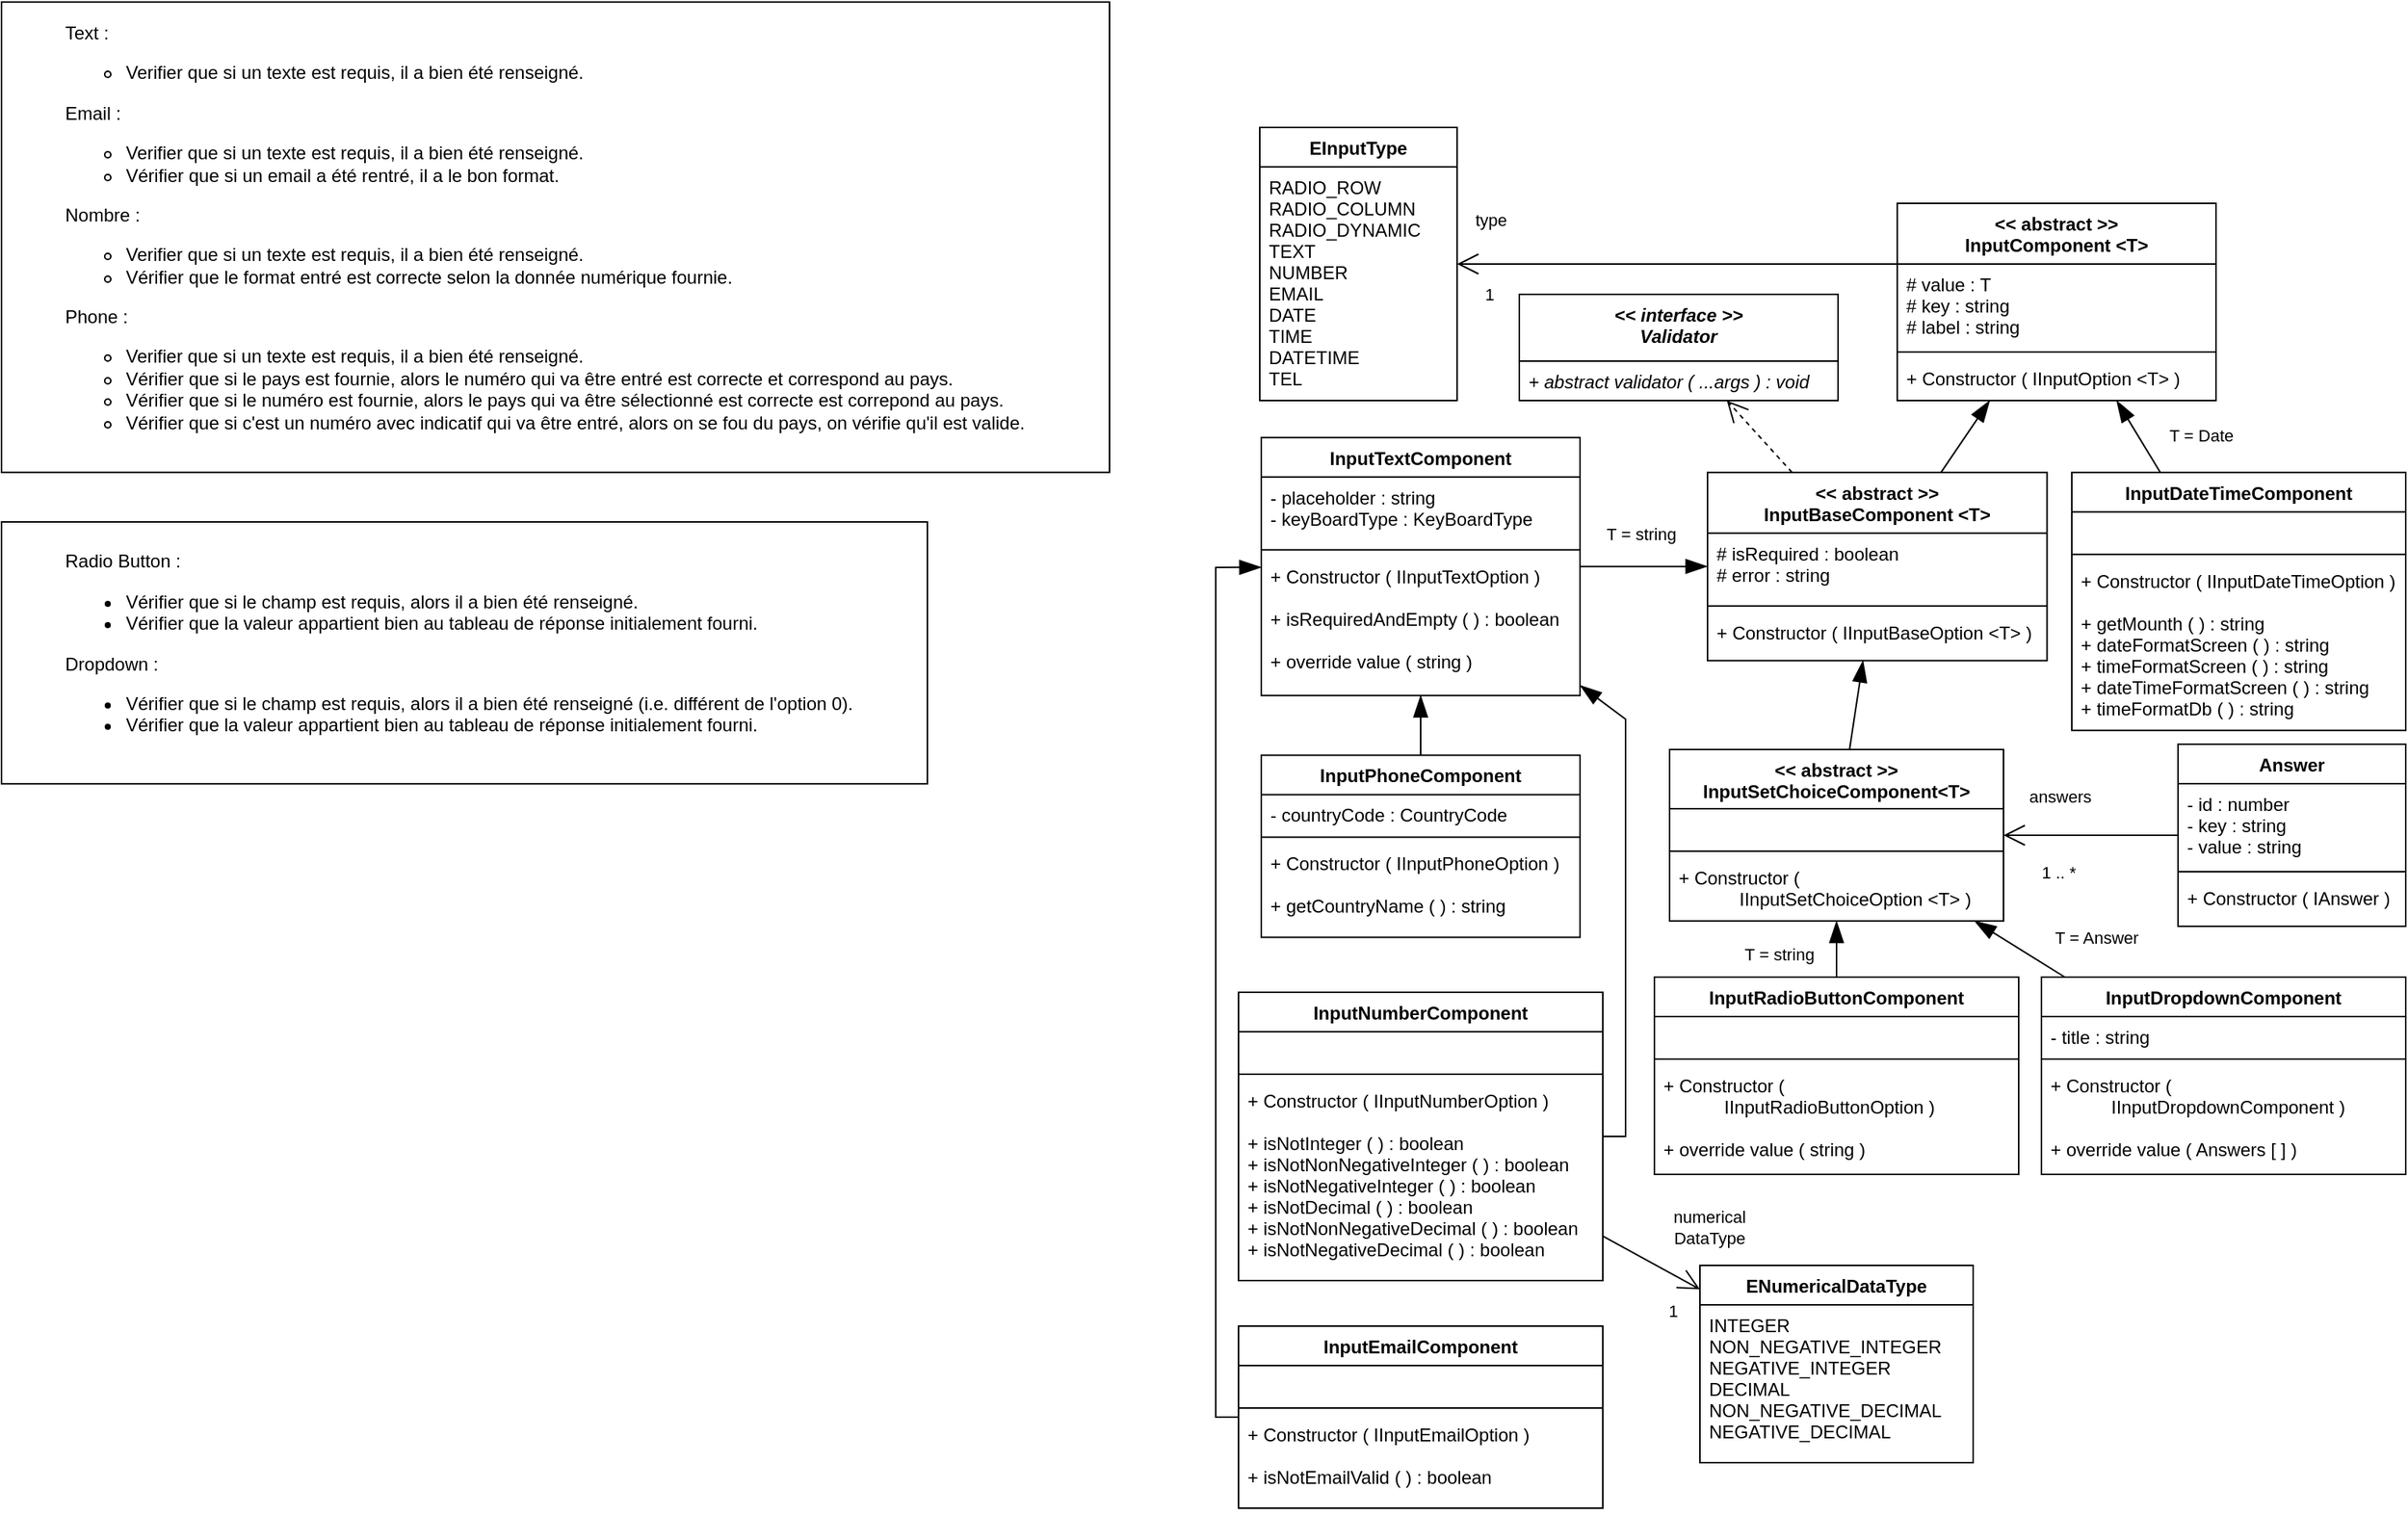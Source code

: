 <mxfile version="20.3.0" type="device"><diagram id="oLknjcHuUUipxlA5i6N5" name="Page-1"><mxGraphModel dx="1390" dy="2514" grid="1" gridSize="10" guides="1" tooltips="1" connect="1" arrows="1" fold="1" page="1" pageScale="1" pageWidth="827" pageHeight="1169" math="0" shadow="0"><root><mxCell id="0"/><mxCell id="1" parent="0"/><mxCell id="k_0akFqak8C3ro5YNcgT-83" value="&lt;&lt; abstract &gt;&gt;&#10;InputComponent &lt;T&gt;" style="swimlane;fontStyle=1;align=center;verticalAlign=top;childLayout=stackLayout;horizontal=1;startSize=40;horizontalStack=0;resizeParent=1;resizeParentMax=0;resizeLast=0;collapsible=1;marginBottom=0;" parent="1" vertex="1"><mxGeometry x="3779" y="190" width="210" height="130" as="geometry"/></mxCell><mxCell id="k_0akFqak8C3ro5YNcgT-84" value="# value : T&#10;# key : string&#10;# label : string" style="text;strokeColor=none;fillColor=none;align=left;verticalAlign=top;spacingLeft=4;spacingRight=4;overflow=hidden;rotatable=0;points=[[0,0.5],[1,0.5]];portConstraint=eastwest;" parent="k_0akFqak8C3ro5YNcgT-83" vertex="1"><mxGeometry y="40" width="210" height="54" as="geometry"/></mxCell><mxCell id="k_0akFqak8C3ro5YNcgT-85" value="" style="line;strokeWidth=1;fillColor=none;align=left;verticalAlign=middle;spacingTop=-1;spacingLeft=3;spacingRight=3;rotatable=0;labelPosition=right;points=[];portConstraint=eastwest;" parent="k_0akFqak8C3ro5YNcgT-83" vertex="1"><mxGeometry y="94" width="210" height="8" as="geometry"/></mxCell><mxCell id="k_0akFqak8C3ro5YNcgT-86" value="+ Constructor ( IInputOption &lt;T&gt; )" style="text;strokeColor=none;fillColor=none;align=left;verticalAlign=top;spacingLeft=4;spacingRight=4;overflow=hidden;rotatable=0;points=[[0,0.5],[1,0.5]];portConstraint=eastwest;" parent="k_0akFqak8C3ro5YNcgT-83" vertex="1"><mxGeometry y="102" width="210" height="28" as="geometry"/></mxCell><mxCell id="k_0akFqak8C3ro5YNcgT-87" value="EInputType" style="swimlane;fontStyle=1;align=center;verticalAlign=top;childLayout=stackLayout;horizontal=1;startSize=26;horizontalStack=0;resizeParent=1;resizeParentMax=0;resizeLast=0;collapsible=1;marginBottom=0;" parent="1" vertex="1"><mxGeometry x="3359" y="140" width="130" height="180" as="geometry"/></mxCell><mxCell id="k_0akFqak8C3ro5YNcgT-88" value="RADIO_ROW&#10;    RADIO_COLUMN&#10;    RADIO_DYNAMIC&#10;    TEXT&#10;    NUMBER&#10;    EMAIL&#10;    DATE&#10;    TIME&#10;    DATETIME&#10;TEL" style="text;strokeColor=none;fillColor=none;align=left;verticalAlign=top;spacingLeft=4;spacingRight=4;overflow=hidden;rotatable=0;points=[[0,0.5],[1,0.5]];portConstraint=eastwest;" parent="k_0akFqak8C3ro5YNcgT-87" vertex="1"><mxGeometry y="26" width="130" height="154" as="geometry"/></mxCell><mxCell id="k_0akFqak8C3ro5YNcgT-89" value="" style="endArrow=open;html=1;rounded=0;endFill=0;endSize=12;startSize=12;" parent="1" source="k_0akFqak8C3ro5YNcgT-83" target="k_0akFqak8C3ro5YNcgT-87" edge="1"><mxGeometry width="50" height="50" relative="1" as="geometry"><mxPoint x="3017" y="496" as="sourcePoint"/><mxPoint x="3560" y="120" as="targetPoint"/><Array as="points"><mxPoint x="3780" y="230"/></Array></mxGeometry></mxCell><mxCell id="k_0akFqak8C3ro5YNcgT-90" value="type" style="edgeLabel;html=1;align=center;verticalAlign=middle;resizable=0;points=[];" parent="k_0akFqak8C3ro5YNcgT-89" vertex="1" connectable="0"><mxGeometry x="-0.674" relative="1" as="geometry"><mxPoint x="-223" y="-29" as="offset"/></mxGeometry></mxCell><mxCell id="k_0akFqak8C3ro5YNcgT-91" value="1" style="edgeLabel;html=1;align=center;verticalAlign=middle;resizable=0;points=[];" parent="k_0akFqak8C3ro5YNcgT-89" vertex="1" connectable="0"><mxGeometry x="-0.396" y="-3" relative="1" as="geometry"><mxPoint x="-183" y="23" as="offset"/></mxGeometry></mxCell><mxCell id="k_0akFqak8C3ro5YNcgT-92" value="&lt;&lt; abstract &gt;&gt;&#10;InputBaseComponent &lt;T&gt;" style="swimlane;fontStyle=1;align=center;verticalAlign=top;childLayout=stackLayout;horizontal=1;startSize=40;horizontalStack=0;resizeParent=1;resizeParentMax=0;resizeLast=0;collapsible=1;marginBottom=0;" parent="1" vertex="1"><mxGeometry x="3654" y="367.33" width="223.7" height="124" as="geometry"/></mxCell><mxCell id="k_0akFqak8C3ro5YNcgT-93" value="# isRequired : boolean&#10;# error : string" style="text;strokeColor=none;fillColor=none;align=left;verticalAlign=top;spacingLeft=4;spacingRight=4;overflow=hidden;rotatable=0;points=[[0,0.5],[1,0.5]];portConstraint=eastwest;" parent="k_0akFqak8C3ro5YNcgT-92" vertex="1"><mxGeometry y="40" width="223.7" height="44" as="geometry"/></mxCell><mxCell id="k_0akFqak8C3ro5YNcgT-94" value="" style="line;strokeWidth=1;fillColor=none;align=left;verticalAlign=middle;spacingTop=-1;spacingLeft=3;spacingRight=3;rotatable=0;labelPosition=right;points=[];portConstraint=eastwest;" parent="k_0akFqak8C3ro5YNcgT-92" vertex="1"><mxGeometry y="84" width="223.7" height="8" as="geometry"/></mxCell><mxCell id="k_0akFqak8C3ro5YNcgT-95" value="+ Constructor ( IInputBaseOption &lt;T&gt; )" style="text;strokeColor=none;fillColor=none;align=left;verticalAlign=top;spacingLeft=4;spacingRight=4;overflow=hidden;rotatable=0;points=[[0,0.5],[1,0.5]];portConstraint=eastwest;" parent="k_0akFqak8C3ro5YNcgT-92" vertex="1"><mxGeometry y="92" width="223.7" height="32" as="geometry"/></mxCell><mxCell id="k_0akFqak8C3ro5YNcgT-100" value="" style="endArrow=blockThin;html=1;rounded=0;endFill=1;endSize=12;startSize=12;" parent="1" source="k_0akFqak8C3ro5YNcgT-92" target="k_0akFqak8C3ro5YNcgT-83" edge="1"><mxGeometry width="50" height="50" relative="1" as="geometry"><mxPoint x="2906.002" y="941.0" as="sourcePoint"/><mxPoint x="3034.987" y="841.0" as="targetPoint"/></mxGeometry></mxCell><mxCell id="k_0akFqak8C3ro5YNcgT-103" value="InputTextComponent" style="swimlane;fontStyle=1;align=center;verticalAlign=top;childLayout=stackLayout;horizontal=1;startSize=26;horizontalStack=0;resizeParent=1;resizeParentMax=0;resizeLast=0;collapsible=1;marginBottom=0;" parent="1" vertex="1"><mxGeometry x="3360" y="344.33" width="210" height="170" as="geometry"/></mxCell><mxCell id="k_0akFqak8C3ro5YNcgT-104" value="- placeholder : string&#10;- keyBoardType : KeyBoardType&#10;" style="text;strokeColor=none;fillColor=none;align=left;verticalAlign=top;spacingLeft=4;spacingRight=4;overflow=hidden;rotatable=0;points=[[0,0.5],[1,0.5]];portConstraint=eastwest;" parent="k_0akFqak8C3ro5YNcgT-103" vertex="1"><mxGeometry y="26" width="210" height="44" as="geometry"/></mxCell><mxCell id="k_0akFqak8C3ro5YNcgT-105" value="" style="line;strokeWidth=1;fillColor=none;align=left;verticalAlign=middle;spacingTop=-1;spacingLeft=3;spacingRight=3;rotatable=0;labelPosition=right;points=[];portConstraint=eastwest;" parent="k_0akFqak8C3ro5YNcgT-103" vertex="1"><mxGeometry y="70" width="210" height="8" as="geometry"/></mxCell><mxCell id="k_0akFqak8C3ro5YNcgT-106" value="+ Constructor ( IInputTextOption )&#10;&#10;+ isRequiredAndEmpty ( ) : boolean&#10;&#10;+ override value ( string )" style="text;strokeColor=none;fillColor=none;align=left;verticalAlign=top;spacingLeft=4;spacingRight=4;overflow=hidden;rotatable=0;points=[[0,0.5],[1,0.5]];portConstraint=eastwest;" parent="k_0akFqak8C3ro5YNcgT-103" vertex="1"><mxGeometry y="78" width="210" height="92" as="geometry"/></mxCell><mxCell id="k_0akFqak8C3ro5YNcgT-107" value="" style="endArrow=blockThin;html=1;rounded=0;endFill=1;endSize=12;startSize=12;" parent="1" source="k_0akFqak8C3ro5YNcgT-103" target="k_0akFqak8C3ro5YNcgT-92" edge="1"><mxGeometry width="50" height="50" relative="1" as="geometry"><mxPoint x="3034.89" y="992" as="sourcePoint"/><mxPoint x="2910.003" y="905" as="targetPoint"/><Array as="points"/></mxGeometry></mxCell><mxCell id="k_0akFqak8C3ro5YNcgT-108" value="T = string" style="edgeLabel;html=1;align=center;verticalAlign=middle;resizable=0;points=[];" parent="k_0akFqak8C3ro5YNcgT-107" vertex="1" connectable="0"><mxGeometry x="-0.301" y="-2" relative="1" as="geometry"><mxPoint x="10" y="-24" as="offset"/></mxGeometry></mxCell><mxCell id="k_0akFqak8C3ro5YNcgT-165" value="InputEmailComponent" style="swimlane;fontStyle=1;align=center;verticalAlign=top;childLayout=stackLayout;horizontal=1;startSize=26;horizontalStack=0;resizeParent=1;resizeParentMax=0;resizeLast=0;collapsible=1;marginBottom=0;" parent="1" vertex="1"><mxGeometry x="3345" y="930" width="240" height="120" as="geometry"/></mxCell><mxCell id="k_0akFqak8C3ro5YNcgT-166" value=" " style="text;strokeColor=none;fillColor=none;align=left;verticalAlign=top;spacingLeft=4;spacingRight=4;overflow=hidden;rotatable=0;points=[[0,0.5],[1,0.5]];portConstraint=eastwest;" parent="k_0akFqak8C3ro5YNcgT-165" vertex="1"><mxGeometry y="26" width="240" height="24" as="geometry"/></mxCell><mxCell id="k_0akFqak8C3ro5YNcgT-167" value="" style="line;strokeWidth=1;fillColor=none;align=left;verticalAlign=middle;spacingTop=-1;spacingLeft=3;spacingRight=3;rotatable=0;labelPosition=right;points=[];portConstraint=eastwest;" parent="k_0akFqak8C3ro5YNcgT-165" vertex="1"><mxGeometry y="50" width="240" height="8" as="geometry"/></mxCell><mxCell id="k_0akFqak8C3ro5YNcgT-168" value="+ Constructor ( IInputEmailOption )&#10;&#10;+ isNotEmailValid ( ) : boolean" style="text;strokeColor=none;fillColor=none;align=left;verticalAlign=top;spacingLeft=4;spacingRight=4;overflow=hidden;rotatable=0;points=[[0,0.5],[1,0.5]];portConstraint=eastwest;" parent="k_0akFqak8C3ro5YNcgT-165" vertex="1"><mxGeometry y="58" width="240" height="62" as="geometry"/></mxCell><mxCell id="k_0akFqak8C3ro5YNcgT-169" value="" style="endArrow=blockThin;html=1;rounded=0;endFill=1;endSize=12;startSize=12;" parent="1" source="k_0akFqak8C3ro5YNcgT-165" target="k_0akFqak8C3ro5YNcgT-103" edge="1"><mxGeometry width="50" height="50" relative="1" as="geometry"><mxPoint x="2834" y="562.66" as="sourcePoint"/><mxPoint x="3020.3" y="515.925" as="targetPoint"/><Array as="points"><mxPoint x="3330" y="990"/><mxPoint x="3330" y="430"/></Array></mxGeometry></mxCell><mxCell id="k_0akFqak8C3ro5YNcgT-171" value="InputNumberComponent" style="swimlane;fontStyle=1;align=center;verticalAlign=top;childLayout=stackLayout;horizontal=1;startSize=26;horizontalStack=0;resizeParent=1;resizeParentMax=0;resizeLast=0;collapsible=1;marginBottom=0;" parent="1" vertex="1"><mxGeometry x="3345" y="710" width="240" height="190" as="geometry"/></mxCell><mxCell id="k_0akFqak8C3ro5YNcgT-172" value=" " style="text;strokeColor=none;fillColor=none;align=left;verticalAlign=top;spacingLeft=4;spacingRight=4;overflow=hidden;rotatable=0;points=[[0,0.5],[1,0.5]];portConstraint=eastwest;" parent="k_0akFqak8C3ro5YNcgT-171" vertex="1"><mxGeometry y="26" width="240" height="24" as="geometry"/></mxCell><mxCell id="k_0akFqak8C3ro5YNcgT-173" value="" style="line;strokeWidth=1;fillColor=none;align=left;verticalAlign=middle;spacingTop=-1;spacingLeft=3;spacingRight=3;rotatable=0;labelPosition=right;points=[];portConstraint=eastwest;" parent="k_0akFqak8C3ro5YNcgT-171" vertex="1"><mxGeometry y="50" width="240" height="8" as="geometry"/></mxCell><mxCell id="k_0akFqak8C3ro5YNcgT-174" value="+ Constructor ( IInputNumberOption )&#10;&#10;+ isNotInteger ( ) : boolean&#10;+ isNotNonNegativeInteger ( ) : boolean&#10;+ isNotNegativeInteger ( ) : boolean&#10;+ isNotDecimal ( ) : boolean&#10;+ isNotNonNegativeDecimal ( ) : boolean&#10;+ isNotNegativeDecimal ( ) : boolean" style="text;strokeColor=none;fillColor=none;align=left;verticalAlign=top;spacingLeft=4;spacingRight=4;overflow=hidden;rotatable=0;points=[[0,0.5],[1,0.5]];portConstraint=eastwest;" parent="k_0akFqak8C3ro5YNcgT-171" vertex="1"><mxGeometry y="58" width="240" height="132" as="geometry"/></mxCell><mxCell id="k_0akFqak8C3ro5YNcgT-175" value="ENumericalDataType" style="swimlane;fontStyle=1;align=center;verticalAlign=top;childLayout=stackLayout;horizontal=1;startSize=26;horizontalStack=0;resizeParent=1;resizeParentMax=0;resizeLast=0;collapsible=1;marginBottom=0;" parent="1" vertex="1"><mxGeometry x="3649" y="890.0" width="180" height="130" as="geometry"/></mxCell><mxCell id="k_0akFqak8C3ro5YNcgT-176" value="INTEGER&#10;NON_NEGATIVE_INTEGER&#10;NEGATIVE_INTEGER&#10;DECIMAL&#10;NON_NEGATIVE_DECIMAL&#10;NEGATIVE_DECIMAL" style="text;strokeColor=none;fillColor=none;align=left;verticalAlign=top;spacingLeft=4;spacingRight=4;overflow=hidden;rotatable=0;points=[[0,0.5],[1,0.5]];portConstraint=eastwest;" parent="k_0akFqak8C3ro5YNcgT-175" vertex="1"><mxGeometry y="26" width="180" height="104" as="geometry"/></mxCell><mxCell id="k_0akFqak8C3ro5YNcgT-177" value="" style="endArrow=open;html=1;rounded=0;endFill=0;endSize=12;startSize=12;" parent="1" source="k_0akFqak8C3ro5YNcgT-171" target="k_0akFqak8C3ro5YNcgT-175" edge="1"><mxGeometry width="50" height="50" relative="1" as="geometry"><mxPoint x="3126" y="1035.31" as="sourcePoint"/><mxPoint x="3041" y="1035.31" as="targetPoint"/><Array as="points"/></mxGeometry></mxCell><mxCell id="k_0akFqak8C3ro5YNcgT-178" value="numerical&lt;br&gt;DataType" style="edgeLabel;html=1;align=center;verticalAlign=middle;resizable=0;points=[];" parent="k_0akFqak8C3ro5YNcgT-177" vertex="1" connectable="0"><mxGeometry x="-0.674" relative="1" as="geometry"><mxPoint x="59" y="-12" as="offset"/></mxGeometry></mxCell><mxCell id="k_0akFqak8C3ro5YNcgT-179" value="1" style="edgeLabel;html=1;align=center;verticalAlign=middle;resizable=0;points=[];" parent="k_0akFqak8C3ro5YNcgT-177" vertex="1" connectable="0"><mxGeometry x="-0.396" y="-3" relative="1" as="geometry"><mxPoint x="28" y="36" as="offset"/></mxGeometry></mxCell><mxCell id="k_0akFqak8C3ro5YNcgT-180" value="" style="endArrow=blockThin;html=1;rounded=0;endFill=1;endSize=12;startSize=12;" parent="1" source="k_0akFqak8C3ro5YNcgT-171" target="k_0akFqak8C3ro5YNcgT-103" edge="1"><mxGeometry width="50" height="50" relative="1" as="geometry"><mxPoint x="2564.0" y="622" as="sourcePoint"/><mxPoint x="2624" y="610.0" as="targetPoint"/><Array as="points"><mxPoint x="3600" y="805"/><mxPoint x="3600" y="530"/></Array></mxGeometry></mxCell><mxCell id="2Xq7vHmZoa2aqklkCPyH-1" value="InputPhoneComponent" style="swimlane;fontStyle=1;align=center;verticalAlign=top;childLayout=stackLayout;horizontal=1;startSize=26;horizontalStack=0;resizeParent=1;resizeParentMax=0;resizeLast=0;collapsible=1;marginBottom=0;" vertex="1" parent="1"><mxGeometry x="3360" y="553.69" width="210" height="120" as="geometry"/></mxCell><mxCell id="2Xq7vHmZoa2aqklkCPyH-2" value="- countryCode : CountryCode" style="text;strokeColor=none;fillColor=none;align=left;verticalAlign=top;spacingLeft=4;spacingRight=4;overflow=hidden;rotatable=0;points=[[0,0.5],[1,0.5]];portConstraint=eastwest;" vertex="1" parent="2Xq7vHmZoa2aqklkCPyH-1"><mxGeometry y="26" width="210" height="24" as="geometry"/></mxCell><mxCell id="2Xq7vHmZoa2aqklkCPyH-3" value="" style="line;strokeWidth=1;fillColor=none;align=left;verticalAlign=middle;spacingTop=-1;spacingLeft=3;spacingRight=3;rotatable=0;labelPosition=right;points=[];portConstraint=eastwest;" vertex="1" parent="2Xq7vHmZoa2aqklkCPyH-1"><mxGeometry y="50" width="210" height="8" as="geometry"/></mxCell><mxCell id="2Xq7vHmZoa2aqklkCPyH-4" value="+ Constructor ( IInputPhoneOption )&#10;&#10;+ getCountryName ( ) : string" style="text;strokeColor=none;fillColor=none;align=left;verticalAlign=top;spacingLeft=4;spacingRight=4;overflow=hidden;rotatable=0;points=[[0,0.5],[1,0.5]];portConstraint=eastwest;" vertex="1" parent="2Xq7vHmZoa2aqklkCPyH-1"><mxGeometry y="58" width="210" height="62" as="geometry"/></mxCell><mxCell id="2Xq7vHmZoa2aqklkCPyH-5" value="" style="endArrow=blockThin;html=1;rounded=0;endFill=1;endSize=12;startSize=12;" edge="1" parent="1" source="2Xq7vHmZoa2aqklkCPyH-1" target="k_0akFqak8C3ro5YNcgT-103"><mxGeometry width="50" height="50" relative="1" as="geometry"><mxPoint x="2551.752" y="732" as="sourcePoint"/><mxPoint x="2624" y="673.712" as="targetPoint"/><Array as="points"/></mxGeometry></mxCell><mxCell id="2Xq7vHmZoa2aqklkCPyH-6" value="&lt;&lt; abstract &gt;&gt;&#10;InputSetChoiceComponent&lt;T&gt;" style="swimlane;fontStyle=1;align=center;verticalAlign=top;childLayout=stackLayout;horizontal=1;startSize=39;horizontalStack=0;resizeParent=1;resizeParentMax=0;resizeLast=0;collapsible=1;marginBottom=0;" vertex="1" parent="1"><mxGeometry x="3629.0" y="550" width="220" height="113" as="geometry"/></mxCell><mxCell id="2Xq7vHmZoa2aqklkCPyH-7" value=" " style="text;strokeColor=none;fillColor=none;align=left;verticalAlign=top;spacingLeft=4;spacingRight=4;overflow=hidden;rotatable=0;points=[[0,0.5],[1,0.5]];portConstraint=eastwest;" vertex="1" parent="2Xq7vHmZoa2aqklkCPyH-6"><mxGeometry y="39" width="220" height="24" as="geometry"/></mxCell><mxCell id="2Xq7vHmZoa2aqklkCPyH-8" value="" style="line;strokeWidth=1;fillColor=none;align=left;verticalAlign=middle;spacingTop=-1;spacingLeft=3;spacingRight=3;rotatable=0;labelPosition=right;points=[];portConstraint=eastwest;" vertex="1" parent="2Xq7vHmZoa2aqklkCPyH-6"><mxGeometry y="63" width="220" height="8" as="geometry"/></mxCell><mxCell id="2Xq7vHmZoa2aqklkCPyH-9" value="+ Constructor (&#10;            IInputSetChoiceOption &lt;T&gt; )&#10;" style="text;strokeColor=none;fillColor=none;align=left;verticalAlign=top;spacingLeft=4;spacingRight=4;overflow=hidden;rotatable=0;points=[[0,0.5],[1,0.5]];portConstraint=eastwest;" vertex="1" parent="2Xq7vHmZoa2aqklkCPyH-6"><mxGeometry y="71" width="220" height="42" as="geometry"/></mxCell><mxCell id="2Xq7vHmZoa2aqklkCPyH-10" value="InputRadioButtonComponent" style="swimlane;fontStyle=1;align=center;verticalAlign=top;childLayout=stackLayout;horizontal=1;startSize=26;horizontalStack=0;resizeParent=1;resizeParentMax=0;resizeLast=0;collapsible=1;marginBottom=0;" vertex="1" parent="1"><mxGeometry x="3619" y="700.0" width="240" height="130" as="geometry"/></mxCell><mxCell id="2Xq7vHmZoa2aqklkCPyH-11" value=" " style="text;strokeColor=none;fillColor=none;align=left;verticalAlign=top;spacingLeft=4;spacingRight=4;overflow=hidden;rotatable=0;points=[[0,0.5],[1,0.5]];portConstraint=eastwest;" vertex="1" parent="2Xq7vHmZoa2aqklkCPyH-10"><mxGeometry y="26" width="240" height="24" as="geometry"/></mxCell><mxCell id="2Xq7vHmZoa2aqklkCPyH-12" value="" style="line;strokeWidth=1;fillColor=none;align=left;verticalAlign=middle;spacingTop=-1;spacingLeft=3;spacingRight=3;rotatable=0;labelPosition=right;points=[];portConstraint=eastwest;" vertex="1" parent="2Xq7vHmZoa2aqklkCPyH-10"><mxGeometry y="50" width="240" height="8" as="geometry"/></mxCell><mxCell id="2Xq7vHmZoa2aqklkCPyH-13" value="+ Constructor (&#10;            IInputRadioButtonOption )&#10;&#10;+ override value ( string ) &#10;" style="text;strokeColor=none;fillColor=none;align=left;verticalAlign=top;spacingLeft=4;spacingRight=4;overflow=hidden;rotatable=0;points=[[0,0.5],[1,0.5]];portConstraint=eastwest;" vertex="1" parent="2Xq7vHmZoa2aqklkCPyH-10"><mxGeometry y="58" width="240" height="72" as="geometry"/></mxCell><mxCell id="2Xq7vHmZoa2aqklkCPyH-14" value="InputDropdownComponent" style="swimlane;fontStyle=1;align=center;verticalAlign=top;childLayout=stackLayout;horizontal=1;startSize=26;horizontalStack=0;resizeParent=1;resizeParentMax=0;resizeLast=0;collapsible=1;marginBottom=0;" vertex="1" parent="1"><mxGeometry x="3874" y="700.0" width="240" height="130" as="geometry"/></mxCell><mxCell id="2Xq7vHmZoa2aqklkCPyH-15" value="- title : string" style="text;strokeColor=none;fillColor=none;align=left;verticalAlign=top;spacingLeft=4;spacingRight=4;overflow=hidden;rotatable=0;points=[[0,0.5],[1,0.5]];portConstraint=eastwest;" vertex="1" parent="2Xq7vHmZoa2aqklkCPyH-14"><mxGeometry y="26" width="240" height="24" as="geometry"/></mxCell><mxCell id="2Xq7vHmZoa2aqklkCPyH-16" value="" style="line;strokeWidth=1;fillColor=none;align=left;verticalAlign=middle;spacingTop=-1;spacingLeft=3;spacingRight=3;rotatable=0;labelPosition=right;points=[];portConstraint=eastwest;" vertex="1" parent="2Xq7vHmZoa2aqklkCPyH-14"><mxGeometry y="50" width="240" height="8" as="geometry"/></mxCell><mxCell id="2Xq7vHmZoa2aqklkCPyH-17" value="+ Constructor (&#10;            IInputDropdownComponent )&#10;&#10;+ override value ( Answers [ ] )" style="text;strokeColor=none;fillColor=none;align=left;verticalAlign=top;spacingLeft=4;spacingRight=4;overflow=hidden;rotatable=0;points=[[0,0.5],[1,0.5]];portConstraint=eastwest;" vertex="1" parent="2Xq7vHmZoa2aqklkCPyH-14"><mxGeometry y="58" width="240" height="72" as="geometry"/></mxCell><mxCell id="2Xq7vHmZoa2aqklkCPyH-18" value="" style="endArrow=blockThin;html=1;rounded=0;endFill=1;endSize=12;startSize=12;" edge="1" parent="1" source="2Xq7vHmZoa2aqklkCPyH-6" target="k_0akFqak8C3ro5YNcgT-92"><mxGeometry width="50" height="50" relative="1" as="geometry"><mxPoint x="2773" y="561.66" as="sourcePoint"/><mxPoint x="2959.3" y="514.925" as="targetPoint"/><Array as="points"/></mxGeometry></mxCell><mxCell id="2Xq7vHmZoa2aqklkCPyH-20" value="" style="endArrow=blockThin;html=1;rounded=0;endFill=1;endSize=12;startSize=12;" edge="1" parent="1" source="2Xq7vHmZoa2aqklkCPyH-10" target="2Xq7vHmZoa2aqklkCPyH-6"><mxGeometry width="50" height="50" relative="1" as="geometry"><mxPoint x="3287.85" y="743.5" as="sourcePoint"/><mxPoint x="3287.85" y="685.5" as="targetPoint"/><Array as="points"/></mxGeometry></mxCell><mxCell id="2Xq7vHmZoa2aqklkCPyH-30" value="T = string" style="edgeLabel;html=1;align=center;verticalAlign=middle;resizable=0;points=[];" vertex="1" connectable="0" parent="2Xq7vHmZoa2aqklkCPyH-20"><mxGeometry x="-0.245" y="1" relative="1" as="geometry"><mxPoint x="-37" y="-1" as="offset"/></mxGeometry></mxCell><mxCell id="2Xq7vHmZoa2aqklkCPyH-21" value="" style="endArrow=blockThin;html=1;rounded=0;endFill=1;endSize=12;startSize=12;" edge="1" parent="1" source="2Xq7vHmZoa2aqklkCPyH-14" target="2Xq7vHmZoa2aqklkCPyH-6"><mxGeometry width="50" height="50" relative="1" as="geometry"><mxPoint x="3602.46" y="803.83" as="sourcePoint"/><mxPoint x="3646.121" y="746.5" as="targetPoint"/><Array as="points"/></mxGeometry></mxCell><mxCell id="2Xq7vHmZoa2aqklkCPyH-29" value="T = Answer" style="edgeLabel;html=1;align=center;verticalAlign=middle;resizable=0;points=[];" vertex="1" connectable="0" parent="2Xq7vHmZoa2aqklkCPyH-21"><mxGeometry x="-0.162" y="1" relative="1" as="geometry"><mxPoint x="46" y="-12" as="offset"/></mxGeometry></mxCell><mxCell id="2Xq7vHmZoa2aqklkCPyH-22" value="Answer" style="swimlane;fontStyle=1;align=center;verticalAlign=top;childLayout=stackLayout;horizontal=1;startSize=26;horizontalStack=0;resizeParent=1;resizeParentMax=0;resizeLast=0;collapsible=1;marginBottom=0;" vertex="1" parent="1"><mxGeometry x="3964" y="546.5" width="150" height="120" as="geometry"/></mxCell><mxCell id="2Xq7vHmZoa2aqklkCPyH-23" value="- id : number&#10;- key : string&#10;- value : string" style="text;strokeColor=none;fillColor=none;align=left;verticalAlign=top;spacingLeft=4;spacingRight=4;overflow=hidden;rotatable=0;points=[[0,0.5],[1,0.5]];portConstraint=eastwest;" vertex="1" parent="2Xq7vHmZoa2aqklkCPyH-22"><mxGeometry y="26" width="150" height="54" as="geometry"/></mxCell><mxCell id="2Xq7vHmZoa2aqklkCPyH-24" value="" style="line;strokeWidth=1;fillColor=none;align=left;verticalAlign=middle;spacingTop=-1;spacingLeft=3;spacingRight=3;rotatable=0;labelPosition=right;points=[];portConstraint=eastwest;" vertex="1" parent="2Xq7vHmZoa2aqklkCPyH-22"><mxGeometry y="80" width="150" height="8" as="geometry"/></mxCell><mxCell id="2Xq7vHmZoa2aqklkCPyH-25" value="+ Constructor ( IAnswer )" style="text;strokeColor=none;fillColor=none;align=left;verticalAlign=top;spacingLeft=4;spacingRight=4;overflow=hidden;rotatable=0;points=[[0,0.5],[1,0.5]];portConstraint=eastwest;" vertex="1" parent="2Xq7vHmZoa2aqklkCPyH-22"><mxGeometry y="88" width="150" height="32" as="geometry"/></mxCell><mxCell id="2Xq7vHmZoa2aqklkCPyH-26" value="" style="endArrow=open;html=1;rounded=0;endFill=0;endSize=12;startSize=12;" edge="1" parent="1" source="2Xq7vHmZoa2aqklkCPyH-22" target="2Xq7vHmZoa2aqklkCPyH-6"><mxGeometry width="50" height="50" relative="1" as="geometry"><mxPoint x="3689.15" y="633.5" as="sourcePoint"/><mxPoint x="3689.15" y="561.83" as="targetPoint"/><Array as="points"/></mxGeometry></mxCell><mxCell id="2Xq7vHmZoa2aqklkCPyH-27" value="answers" style="edgeLabel;html=1;align=center;verticalAlign=middle;resizable=0;points=[];" vertex="1" connectable="0" parent="2Xq7vHmZoa2aqklkCPyH-26"><mxGeometry x="0.557" y="-2" relative="1" as="geometry"><mxPoint x="11" y="-24" as="offset"/></mxGeometry></mxCell><mxCell id="2Xq7vHmZoa2aqklkCPyH-28" value="1 .. *" style="edgeLabel;html=1;align=center;verticalAlign=middle;resizable=0;points=[];" vertex="1" connectable="0" parent="2Xq7vHmZoa2aqklkCPyH-26"><mxGeometry x="0.611" y="-1" relative="1" as="geometry"><mxPoint x="13" y="25" as="offset"/></mxGeometry></mxCell><mxCell id="2Xq7vHmZoa2aqklkCPyH-31" value="" style="endArrow=blockThin;html=1;rounded=0;endFill=1;endSize=12;startSize=12;" edge="1" source="2Xq7vHmZoa2aqklkCPyH-33" parent="1" target="k_0akFqak8C3ro5YNcgT-83"><mxGeometry width="50" height="50" relative="1" as="geometry"><mxPoint x="3023.429" y="845" as="sourcePoint"/><mxPoint x="3583" y="503" as="targetPoint"/></mxGeometry></mxCell><mxCell id="2Xq7vHmZoa2aqklkCPyH-32" value="T = Date" style="edgeLabel;html=1;align=center;verticalAlign=middle;resizable=0;points=[];" vertex="1" connectable="0" parent="2Xq7vHmZoa2aqklkCPyH-31"><mxGeometry x="-0.301" y="-2" relative="1" as="geometry"><mxPoint x="35" y="-7" as="offset"/></mxGeometry></mxCell><mxCell id="2Xq7vHmZoa2aqklkCPyH-33" value="InputDateTimeComponent" style="swimlane;fontStyle=1;align=center;verticalAlign=top;childLayout=stackLayout;horizontal=1;startSize=26;horizontalStack=0;resizeParent=1;resizeParentMax=0;resizeLast=0;collapsible=1;marginBottom=0;" vertex="1" parent="1"><mxGeometry x="3894" y="367.33" width="220" height="170" as="geometry"/></mxCell><mxCell id="2Xq7vHmZoa2aqklkCPyH-34" value=" " style="text;strokeColor=none;fillColor=none;align=left;verticalAlign=top;spacingLeft=4;spacingRight=4;overflow=hidden;rotatable=0;points=[[0,0.5],[1,0.5]];portConstraint=eastwest;" vertex="1" parent="2Xq7vHmZoa2aqklkCPyH-33"><mxGeometry y="26" width="220" height="24" as="geometry"/></mxCell><mxCell id="2Xq7vHmZoa2aqklkCPyH-35" value="" style="line;strokeWidth=1;fillColor=none;align=left;verticalAlign=middle;spacingTop=-1;spacingLeft=3;spacingRight=3;rotatable=0;labelPosition=right;points=[];portConstraint=eastwest;" vertex="1" parent="2Xq7vHmZoa2aqklkCPyH-33"><mxGeometry y="50" width="220" height="8" as="geometry"/></mxCell><mxCell id="2Xq7vHmZoa2aqklkCPyH-36" value="+ Constructor ( IInputDateTimeOption )&#10;&#10;+ getMounth ( ) : string&#10;+ dateFormatScreen ( ) : string&#10;+ timeFormatScreen ( ) : string&#10;+ dateTimeFormatScreen ( ) : string&#10;+ timeFormatDb ( ) : string" style="text;strokeColor=none;fillColor=none;align=left;verticalAlign=top;spacingLeft=4;spacingRight=4;overflow=hidden;rotatable=0;points=[[0,0.5],[1,0.5]];portConstraint=eastwest;" vertex="1" parent="2Xq7vHmZoa2aqklkCPyH-33"><mxGeometry y="58" width="220" height="112" as="geometry"/></mxCell><mxCell id="2Xq7vHmZoa2aqklkCPyH-37" value="&lt;blockquote style=&quot;margin: 0 0 0 40px; border: none; padding: 0px;&quot;&gt;Text :&lt;/blockquote&gt;&lt;ul&gt;&lt;ul&gt;&lt;li&gt;Verifier que si un texte est requis, il a bien été renseigné.&lt;/li&gt;&lt;/ul&gt;&lt;/ul&gt;&lt;blockquote style=&quot;margin: 0 0 0 40px; border: none; padding: 0px;&quot;&gt;&lt;div&gt;Email :&lt;/div&gt;&lt;/blockquote&gt;&lt;div&gt;&lt;ul&gt;&lt;ul&gt;&lt;li&gt;Verifier que si un texte est requis, il a bien été renseigné.&lt;/li&gt;&lt;li&gt;Vérifier que si un email a été rentré, il a le bon format.&lt;/li&gt;&lt;/ul&gt;&lt;/ul&gt;&lt;/div&gt;&lt;blockquote style=&quot;margin: 0 0 0 40px; border: none; padding: 0px;&quot;&gt;&lt;div&gt;&lt;div&gt;Nombre :&lt;/div&gt;&lt;/div&gt;&lt;/blockquote&gt;&lt;div&gt;&lt;ul&gt;&lt;ul&gt;&lt;li&gt;Verifier que si un texte est requis, il a bien été renseigné.&lt;/li&gt;&lt;li&gt;Vérifier que le format entré est correcte selon la donnée numérique fournie.&lt;/li&gt;&lt;/ul&gt;&lt;/ul&gt;&lt;/div&gt;&lt;blockquote style=&quot;margin: 0 0 0 40px; border: none; padding: 0px;&quot;&gt;&lt;div&gt;&lt;div&gt;Phone :&lt;/div&gt;&lt;/div&gt;&lt;/blockquote&gt;&lt;div&gt;&lt;ul&gt;&lt;ul&gt;&lt;li&gt;Verifier que si un texte est requis, il a bien été renseigné.&lt;/li&gt;&lt;li&gt;Vérifier que si le pays est fournie, alors le numéro qui va être entré est correcte et correspond au pays.&lt;/li&gt;&lt;li&gt;Vérifier que si le numéro est fournie, alors le pays qui va être sélectionné est correcte est correpond au pays.&lt;/li&gt;&lt;li&gt;Vérifier que si c'est un numéro avec indicatif qui va être entré, alors on se fou du pays, on vérifie qu'il est valide.&lt;/li&gt;&lt;/ul&gt;&lt;/ul&gt;&lt;/div&gt;" style="rounded=1;whiteSpace=wrap;html=1;align=left;arcSize=0;" vertex="1" parent="1"><mxGeometry x="2530" y="57.33" width="730" height="310" as="geometry"/></mxCell><mxCell id="2Xq7vHmZoa2aqklkCPyH-38" value="&lt;blockquote style=&quot;margin: 0 0 0 40px; border: none; padding: 0px;&quot;&gt;Radio Button :&lt;/blockquote&gt;&lt;blockquote style=&quot;margin: 0 0 0 40px; border: none; padding: 0px;&quot;&gt;&lt;ul&gt;&lt;li&gt;Vérifier que si le champ est requis, alors il a bien été renseigné.&lt;/li&gt;&lt;li&gt;Vérifier que la valeur appartient bien au tableau de réponse initialement fourni.&lt;/li&gt;&lt;/ul&gt;&lt;div&gt;Dropdown :&lt;/div&gt;&lt;div&gt;&lt;ul&gt;&lt;li&gt;Vérifier que si le champ est requis, alors il a bien été renseigné (i.e. différent de l'option 0).&lt;/li&gt;&lt;li&gt;Vérifier que la valeur appartient bien au tableau de réponse initialement fourni.&lt;/li&gt;&lt;/ul&gt;&lt;/div&gt;&lt;/blockquote&gt;" style="rounded=1;whiteSpace=wrap;html=1;align=left;arcSize=0;" vertex="1" parent="1"><mxGeometry x="2530" y="400" width="610" height="172.61" as="geometry"/></mxCell><mxCell id="2Xq7vHmZoa2aqklkCPyH-39" value="&lt;&lt; interface &gt;&gt;&#10;Validator" style="swimlane;fontStyle=3;align=center;verticalAlign=top;childLayout=stackLayout;horizontal=1;startSize=44;horizontalStack=0;resizeParent=1;resizeParentMax=0;resizeLast=0;collapsible=1;marginBottom=0;" vertex="1" parent="1"><mxGeometry x="3530" y="250" width="210" height="70" as="geometry"/></mxCell><mxCell id="2Xq7vHmZoa2aqklkCPyH-42" value="+ abstract validator ( ...args ) : void" style="text;strokeColor=none;fillColor=none;align=left;verticalAlign=top;spacingLeft=4;spacingRight=4;overflow=hidden;rotatable=0;points=[[0,0.5],[1,0.5]];portConstraint=eastwest;fontStyle=2" vertex="1" parent="2Xq7vHmZoa2aqklkCPyH-39"><mxGeometry y="44" width="210" height="26" as="geometry"/></mxCell><mxCell id="2Xq7vHmZoa2aqklkCPyH-44" value="" style="endArrow=open;html=1;rounded=0;endFill=0;endSize=12;startSize=12;dashed=1;" edge="1" parent="1" source="k_0akFqak8C3ro5YNcgT-92" target="2Xq7vHmZoa2aqklkCPyH-39"><mxGeometry width="50" height="50" relative="1" as="geometry"><mxPoint x="3160" y="240" as="sourcePoint"/><mxPoint x="2799.0" y="422.33" as="targetPoint"/><Array as="points"/></mxGeometry></mxCell></root></mxGraphModel></diagram></mxfile>